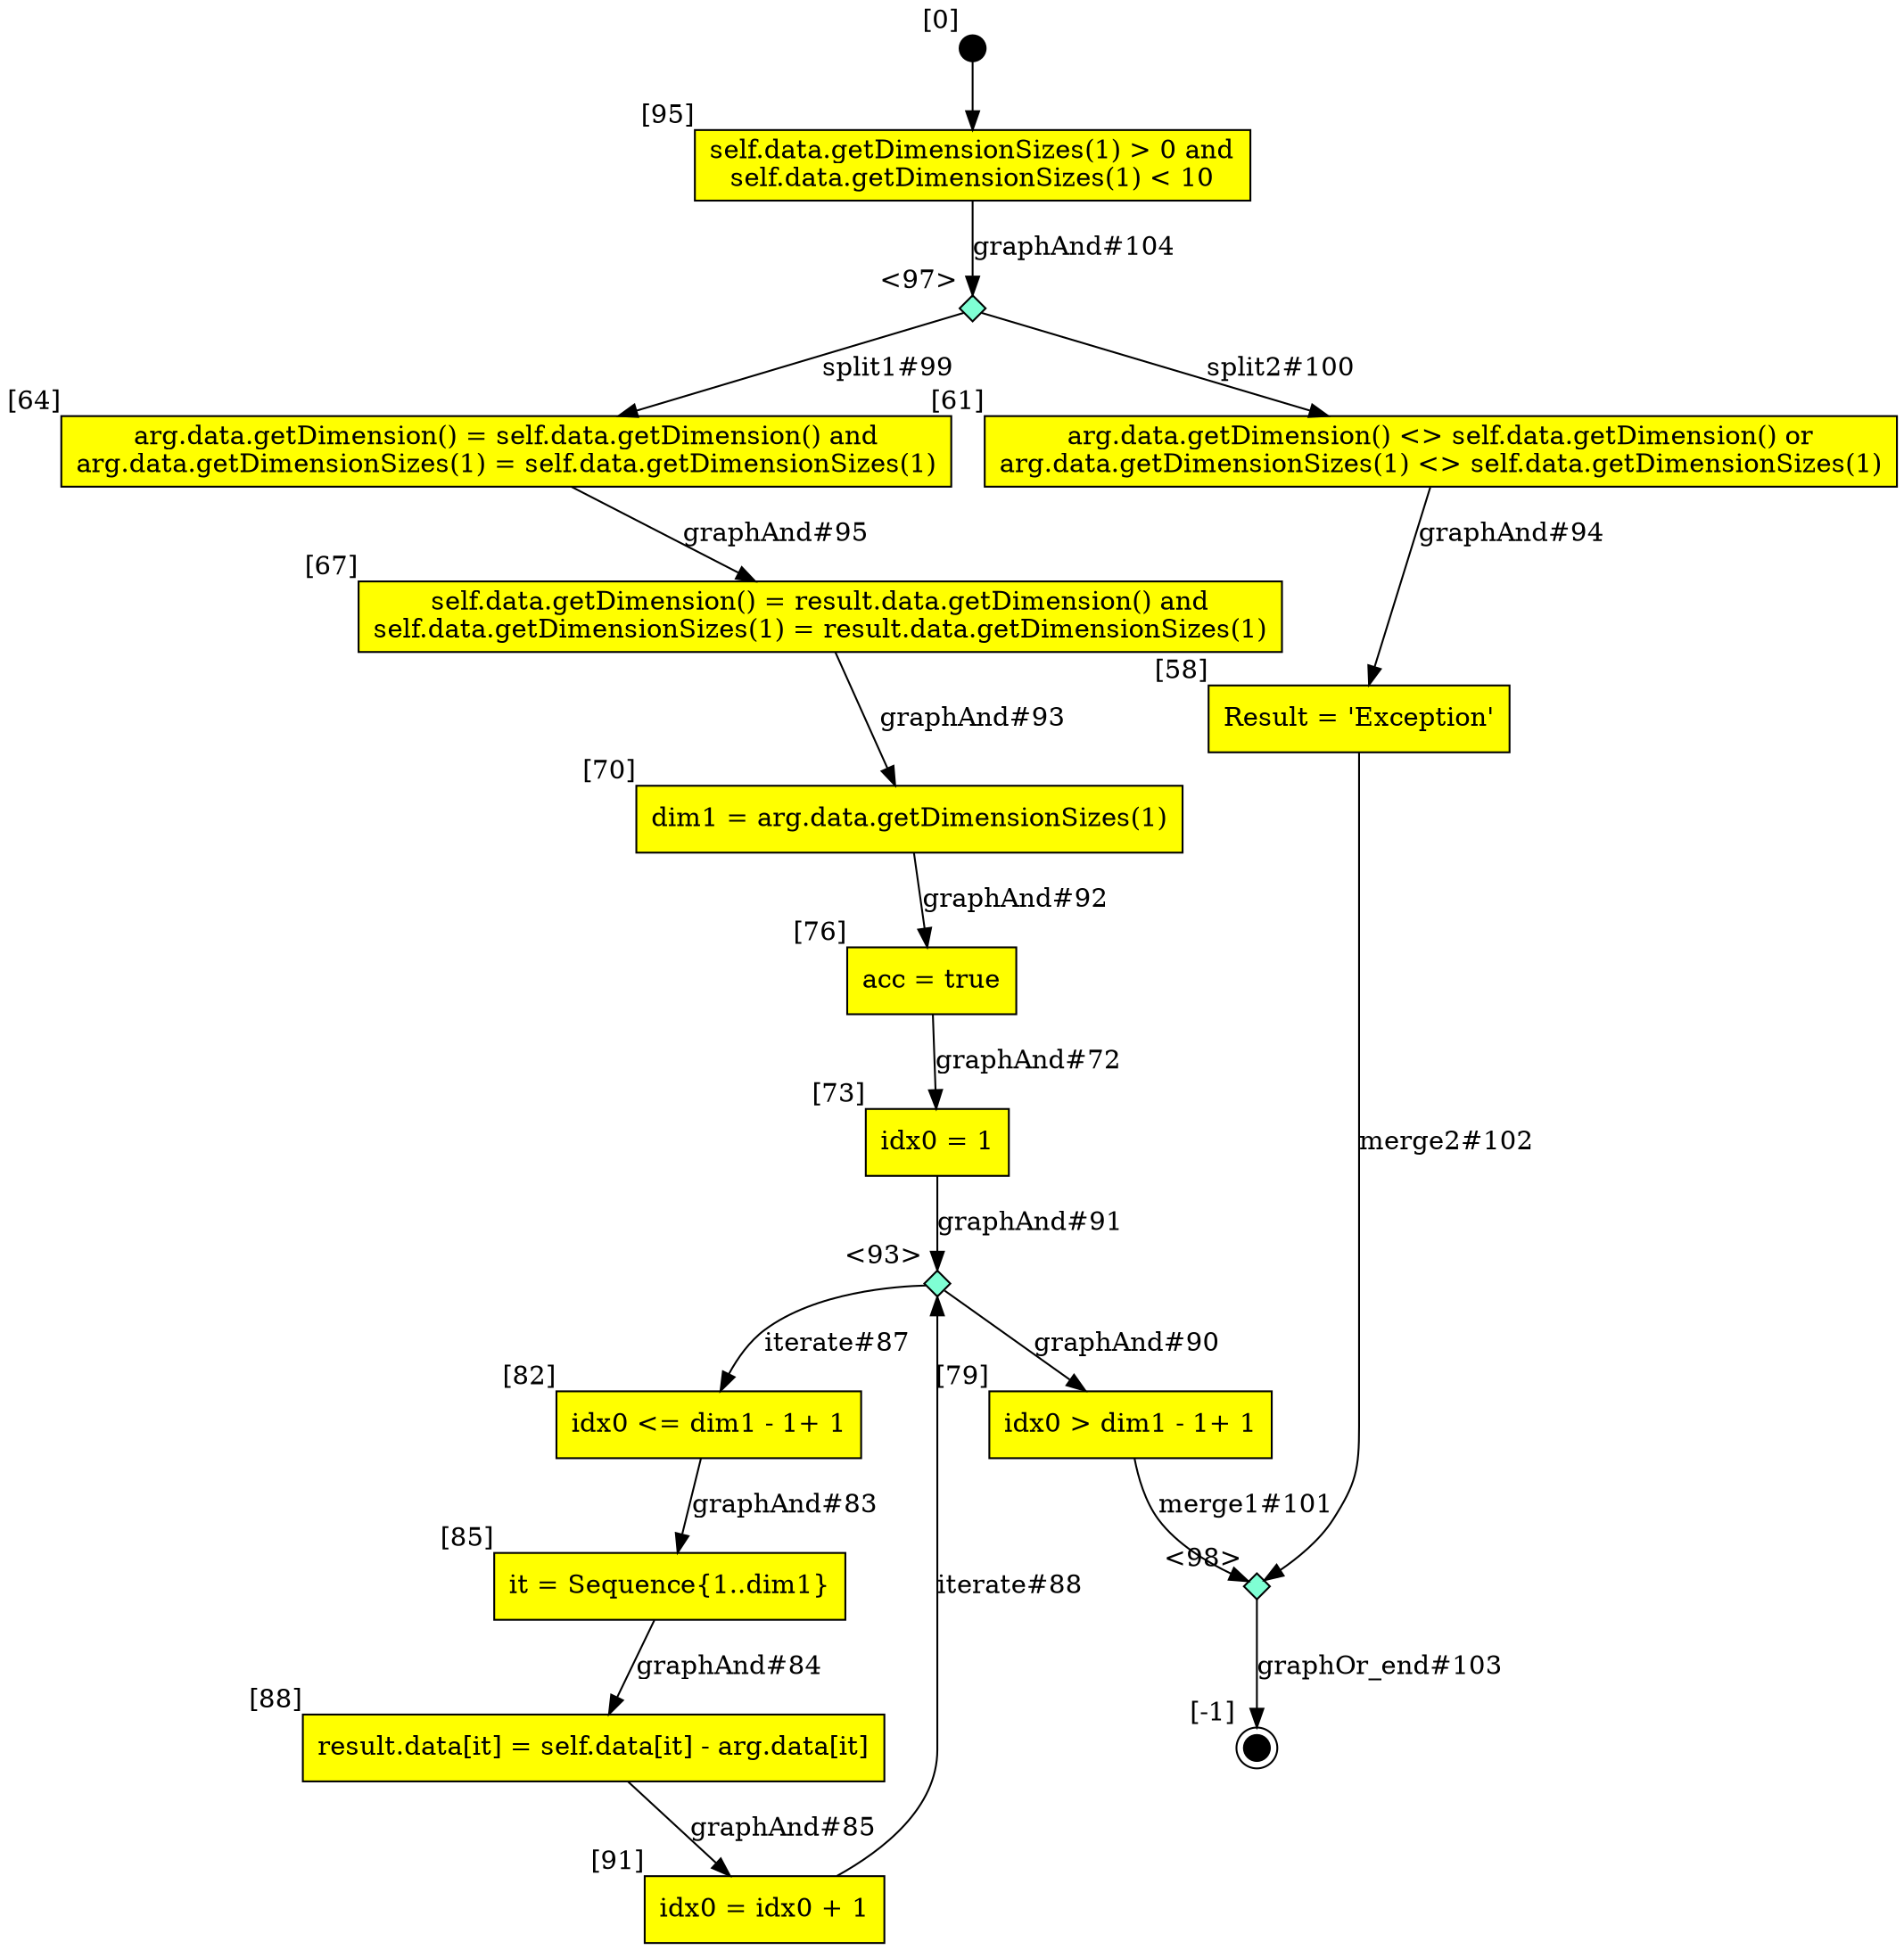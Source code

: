 digraph CLG {
  64 [shape="box", label="arg.data.getDimension() = self.data.getDimension() and
arg.data.getDimensionSizes(1) = self.data.getDimensionSizes(1)
", style=filled, fillcolor=yellow, xlabel="[64]"];
  97 [shape="diamond", label="", xlabel="<97>", style=filled, fillcolor=aquamarine, fixedsize=true, width=.2, height=.2];
  98 [shape="diamond", label="", xlabel="<98>", style=filled, fillcolor=aquamarine, fixedsize=true, width=.2, height=.2];
  67 [shape="box", label="self.data.getDimension() = result.data.getDimension() and
self.data.getDimensionSizes(1) = result.data.getDimensionSizes(1)
", style=filled, fillcolor=yellow, xlabel="[67]"];
  70 [shape="box", label="dim1 = arg.data.getDimensionSizes(1)", style=filled, fillcolor=yellow, xlabel="[70]"];
  73 [shape="box", label="idx0 = 1", style=filled, fillcolor=yellow, xlabel="[73]"];
  76 [shape="box", label="acc = true", style=filled, fillcolor=yellow, xlabel="[76]"];
  79 [shape="box", label="idx0 > dim1 - 1+ 1", style=filled, fillcolor=yellow, xlabel="[79]"];
  82 [shape="box", label="idx0 <= dim1 - 1+ 1", style=filled, fillcolor=yellow, xlabel="[82]"];
  85 [shape="box", label="it = Sequence{1..dim1}", style=filled, fillcolor=yellow, xlabel="[85]"];
  88 [shape="box", label="result.data[it] = self.data[it] - arg.data[it]", style=filled, fillcolor=yellow, xlabel="[88]"];
  58 [shape="box", label="Result = 'Exception'", style=filled, fillcolor=yellow, xlabel="[58]"];
  91 [shape="box", label="idx0 = idx0 + 1", style=filled, fillcolor=yellow, xlabel="[91]"];
  59 [style=filled, fillcolor=black, shape="doublecircle", label="", fixedsize=true, width=.2, height=.2, xlabel="[-1]"];
  93 [shape="diamond", label="", xlabel="<93>", style=filled, fillcolor=aquamarine, fixedsize=true, width=.2, height=.2];
  61 [shape="box", label="arg.data.getDimension() <> self.data.getDimension() or
arg.data.getDimensionSizes(1) <> self.data.getDimensionSizes(1)
", style=filled, fillcolor=yellow, xlabel="[61]"];
  94 [style=filled, fillcolor=black, shape="circle", label="", fixedsize=true, width=.2, height=.2, xlabel="[0]"];
  95 [shape="box", label="self.data.getDimensionSizes(1) > 0 and
self.data.getDimensionSizes(1) < 10
", style=filled, fillcolor=yellow, xlabel="[95]"];
  94 -> 95;
  97 -> 64[label="split1#99"];
  97 -> 61[label="split2#100"];
  79 -> 98[label="merge1#101"];
  58 -> 98[label="merge2#102"];
  98 -> 59[label="graphOr_end#103"];
  95 -> 97[label="graphAnd#104"];
  76 -> 73[label="graphAnd#72"];
  82 -> 85[label="graphAnd#83"];
  85 -> 88[label="graphAnd#84"];
  88 -> 91[label="graphAnd#85"];
  93 -> 82[label="iterate#87"];
  91 -> 93[label="iterate#88"];
  93 -> 79[label="graphAnd#90"];
  73 -> 93[label="graphAnd#91"];
  70 -> 76[label="graphAnd#92"];
  67 -> 70[label="graphAnd#93"];
  61 -> 58[label="graphAnd#94"];
  64 -> 67[label="graphAnd#95"];
}
